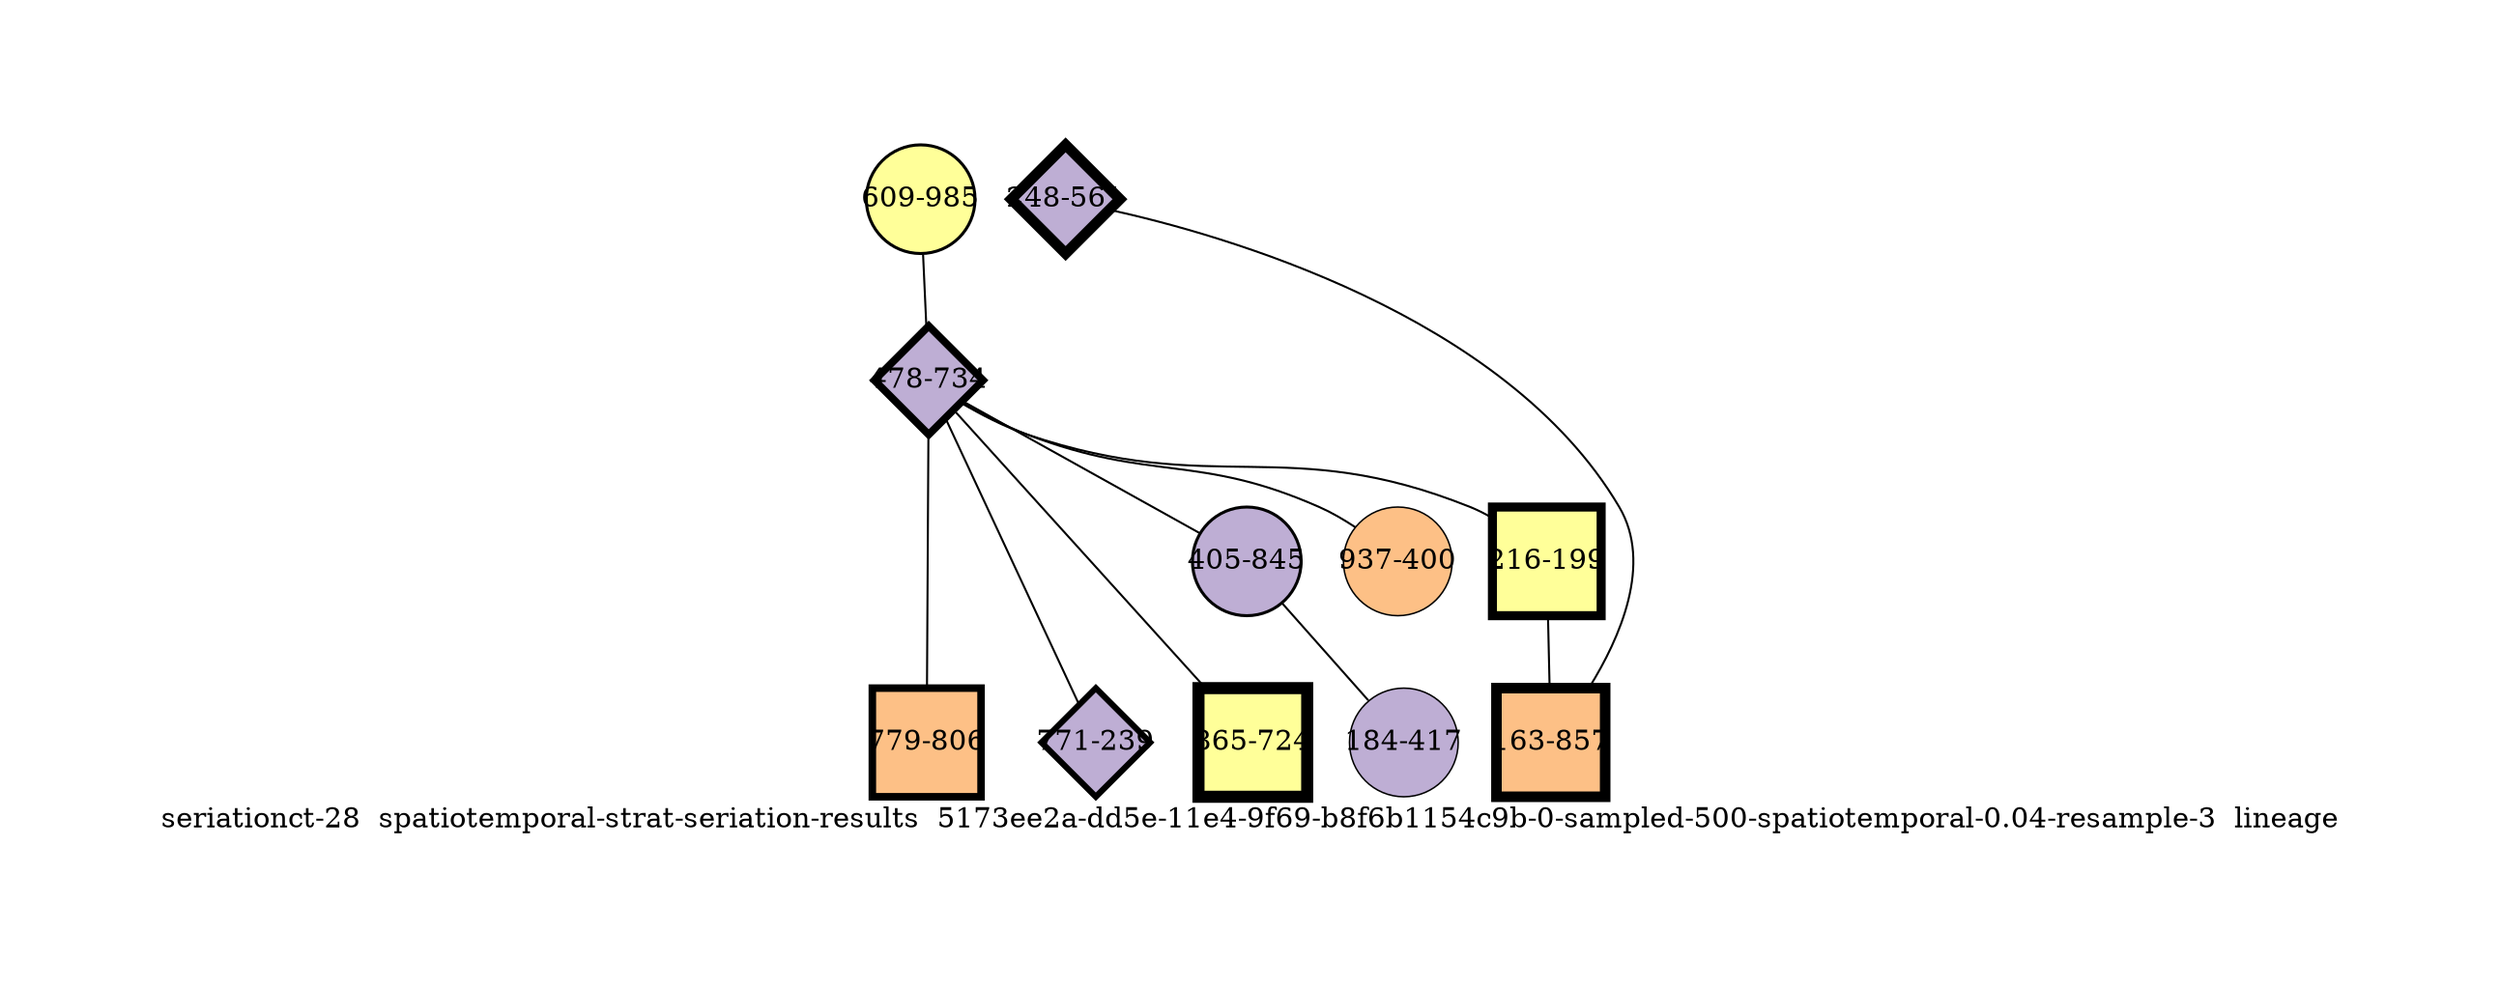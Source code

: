 strict graph "seriationct-28  spatiotemporal-strat-seriation-results  5173ee2a-dd5e-11e4-9f69-b8f6b1154c9b-0-sampled-500-spatiotemporal-0.04-resample-3  lineage" {
labelloc=b;
ratio=auto;
pad="1.0";
label="seriationct-28  spatiotemporal-strat-seriation-results  5173ee2a-dd5e-11e4-9f69-b8f6b1154c9b-0-sampled-500-spatiotemporal-0.04-resample-3  lineage";
node [width="0.75", style=filled, fixedsize=true, height="0.75", shape=circle, label=""];
0 [xCoordinate="985.0", appears_in_slice=2, yCoordinate="609.0", colorscheme=accent8, lineage_id=0, short_label="609-985", label="609-985", shape=circle, cluster_id=3, fillcolor=4, size="500.0", id=0, penwidth="1.5"];
1 [xCoordinate="734.0", appears_in_slice=5, yCoordinate="478.0", colorscheme=accent8, lineage_id=2, short_label="478-734", label="478-734", shape=diamond, cluster_id=1, fillcolor=2, size="500.0", id=1, penwidth="3.75"];
2 [xCoordinate="806.0", appears_in_slice=5, yCoordinate="779.0", colorscheme=accent8, lineage_id=1, short_label="779-806", label="779-806", shape=square, cluster_id=2, fillcolor=3, size="500.0", id=2, penwidth="3.75"];
3 [xCoordinate="239.0", appears_in_slice=4, yCoordinate="771.0", colorscheme=accent8, lineage_id=2, short_label="771-239", label="771-239", shape=diamond, cluster_id=1, fillcolor=2, size="500.0", id=3, penwidth="3.0"];
4 [xCoordinate="724.0", appears_in_slice=8, yCoordinate="865.0", colorscheme=accent8, lineage_id=1, short_label="865-724", label="865-724", shape=square, cluster_id=3, fillcolor=4, size="500.0", id=4, penwidth="6.0"];
5 [xCoordinate="845.0", appears_in_slice=2, yCoordinate="405.0", colorscheme=accent8, lineage_id=0, short_label="405-845", label="405-845", shape=circle, cluster_id=1, fillcolor=2, size="500.0", id=5, penwidth="1.5"];
6 [xCoordinate="417.0", appears_in_slice=1, yCoordinate="184.0", colorscheme=accent8, lineage_id=0, short_label="184-417", label="184-417", shape=circle, cluster_id=1, fillcolor=2, size="500.0", id=6, penwidth="0.75"];
7 [xCoordinate="561.0", appears_in_slice=7, yCoordinate="248.0", colorscheme=accent8, lineage_id=2, short_label="248-561", label="248-561", shape=diamond, cluster_id=1, fillcolor=2, size="500.0", id=7, penwidth="5.25"];
8 [xCoordinate="400.0", appears_in_slice=1, yCoordinate="937.0", colorscheme=accent8, lineage_id=0, short_label="937-400", label="937-400", shape=circle, cluster_id=2, fillcolor=3, size="500.0", id=8, penwidth="0.75"];
9 [xCoordinate="199.0", appears_in_slice=6, yCoordinate="216.0", colorscheme=accent8, lineage_id=1, short_label="216-199", label="216-199", shape=square, cluster_id=3, fillcolor=4, size="500.0", id=9, penwidth="4.5"];
10 [xCoordinate="857.0", appears_in_slice=7, yCoordinate="163.0", colorscheme=accent8, lineage_id=1, short_label="163-857", label="163-857", shape=square, cluster_id=2, fillcolor=3, size="500.0", id=10, penwidth="5.25"];
0 -- 1  [inverseweight="1.85190265921", weight="0.539985184982"];
1 -- 2  [inverseweight="13.7308759095", weight="0.0728285658241"];
1 -- 3  [inverseweight="2.02610224618", weight="0.49355850717"];
1 -- 4  [inverseweight="2.32324550279", weight="0.430432340792"];
1 -- 5  [inverseweight="2.44231013462", weight="0.409448409449"];
1 -- 8  [inverseweight="2.19159165159", weight="0.456289381862"];
1 -- 9  [inverseweight="2.48292650881", weight="0.402750543141"];
5 -- 6  [inverseweight="2.26883982408", weight="0.440753899586"];
7 -- 10  [inverseweight="2.14353530722", weight="0.466519024264"];
9 -- 10  [inverseweight="2.59168264156", weight="0.385849711675"];
}
